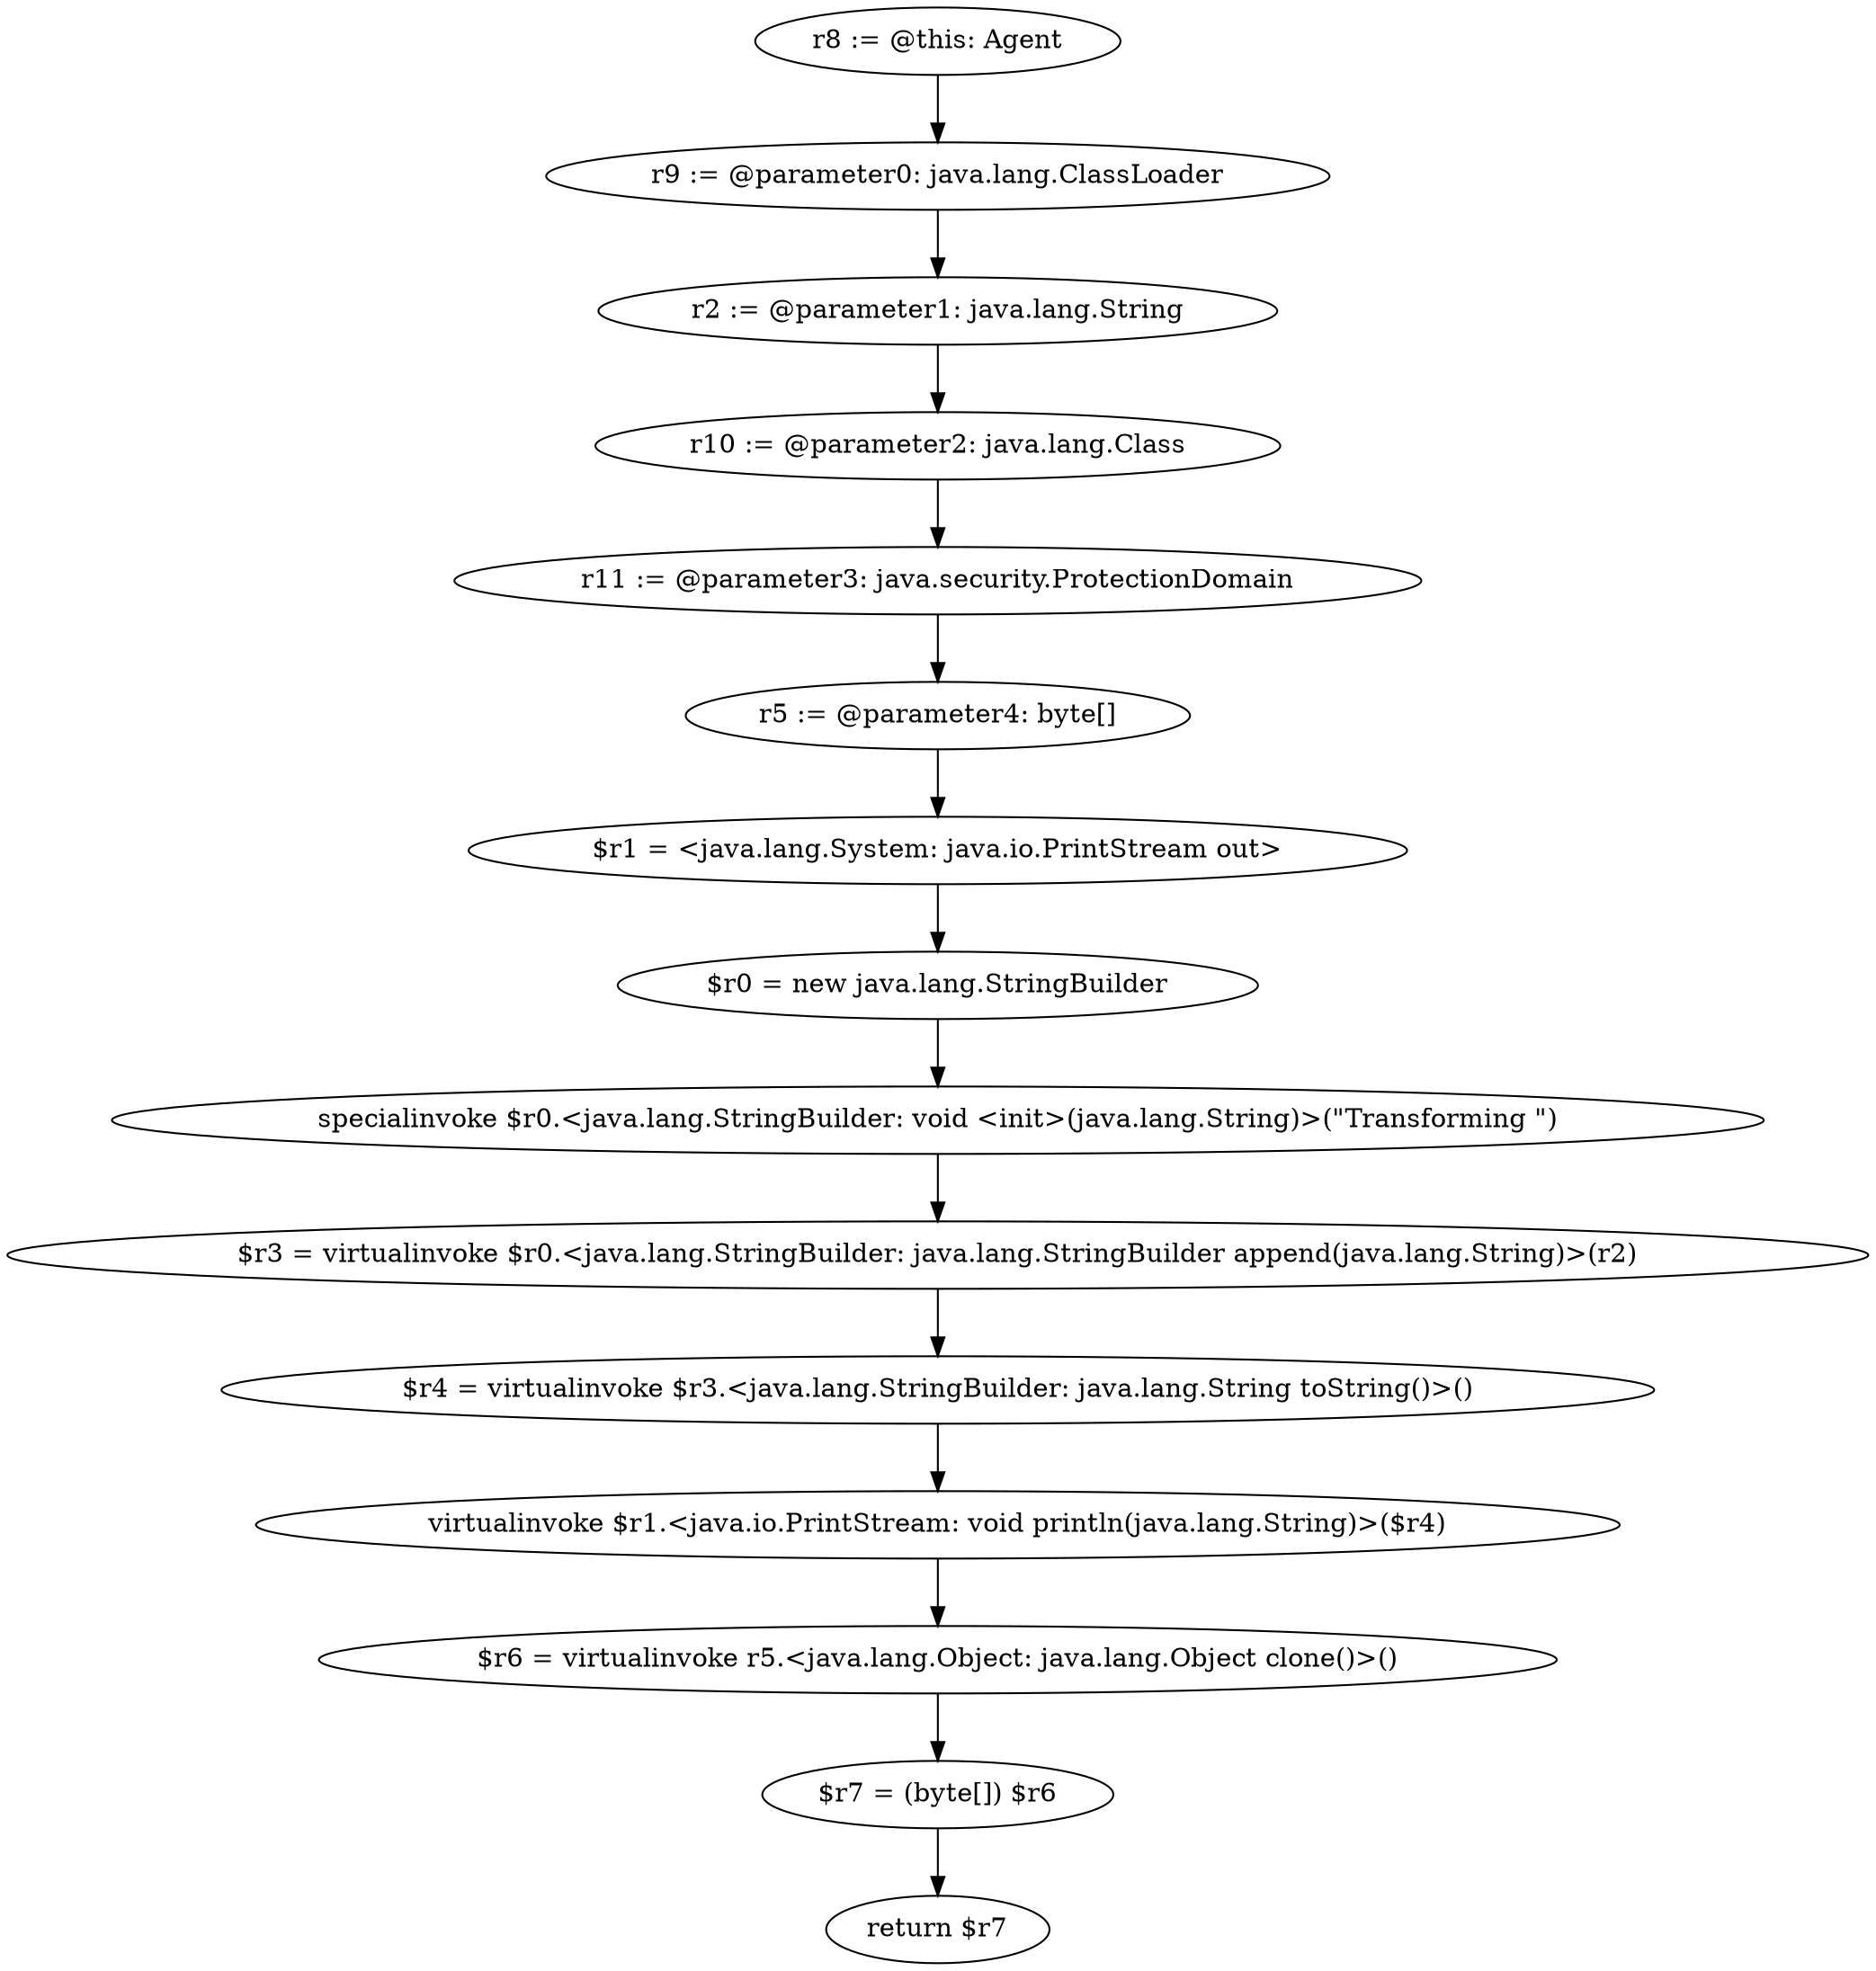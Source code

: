 digraph "unitGraph" {
    "r8 := @this: Agent"
    "r9 := @parameter0: java.lang.ClassLoader"
    "r2 := @parameter1: java.lang.String"
    "r10 := @parameter2: java.lang.Class"
    "r11 := @parameter3: java.security.ProtectionDomain"
    "r5 := @parameter4: byte[]"
    "$r1 = <java.lang.System: java.io.PrintStream out>"
    "$r0 = new java.lang.StringBuilder"
    "specialinvoke $r0.<java.lang.StringBuilder: void <init>(java.lang.String)>(\"Transforming \")"
    "$r3 = virtualinvoke $r0.<java.lang.StringBuilder: java.lang.StringBuilder append(java.lang.String)>(r2)"
    "$r4 = virtualinvoke $r3.<java.lang.StringBuilder: java.lang.String toString()>()"
    "virtualinvoke $r1.<java.io.PrintStream: void println(java.lang.String)>($r4)"
    "$r6 = virtualinvoke r5.<java.lang.Object: java.lang.Object clone()>()"
    "$r7 = (byte[]) $r6"
    "return $r7"
    "r8 := @this: Agent"->"r9 := @parameter0: java.lang.ClassLoader";
    "r9 := @parameter0: java.lang.ClassLoader"->"r2 := @parameter1: java.lang.String";
    "r2 := @parameter1: java.lang.String"->"r10 := @parameter2: java.lang.Class";
    "r10 := @parameter2: java.lang.Class"->"r11 := @parameter3: java.security.ProtectionDomain";
    "r11 := @parameter3: java.security.ProtectionDomain"->"r5 := @parameter4: byte[]";
    "r5 := @parameter4: byte[]"->"$r1 = <java.lang.System: java.io.PrintStream out>";
    "$r1 = <java.lang.System: java.io.PrintStream out>"->"$r0 = new java.lang.StringBuilder";
    "$r0 = new java.lang.StringBuilder"->"specialinvoke $r0.<java.lang.StringBuilder: void <init>(java.lang.String)>(\"Transforming \")";
    "specialinvoke $r0.<java.lang.StringBuilder: void <init>(java.lang.String)>(\"Transforming \")"->"$r3 = virtualinvoke $r0.<java.lang.StringBuilder: java.lang.StringBuilder append(java.lang.String)>(r2)";
    "$r3 = virtualinvoke $r0.<java.lang.StringBuilder: java.lang.StringBuilder append(java.lang.String)>(r2)"->"$r4 = virtualinvoke $r3.<java.lang.StringBuilder: java.lang.String toString()>()";
    "$r4 = virtualinvoke $r3.<java.lang.StringBuilder: java.lang.String toString()>()"->"virtualinvoke $r1.<java.io.PrintStream: void println(java.lang.String)>($r4)";
    "virtualinvoke $r1.<java.io.PrintStream: void println(java.lang.String)>($r4)"->"$r6 = virtualinvoke r5.<java.lang.Object: java.lang.Object clone()>()";
    "$r6 = virtualinvoke r5.<java.lang.Object: java.lang.Object clone()>()"->"$r7 = (byte[]) $r6";
    "$r7 = (byte[]) $r6"->"return $r7";
}
